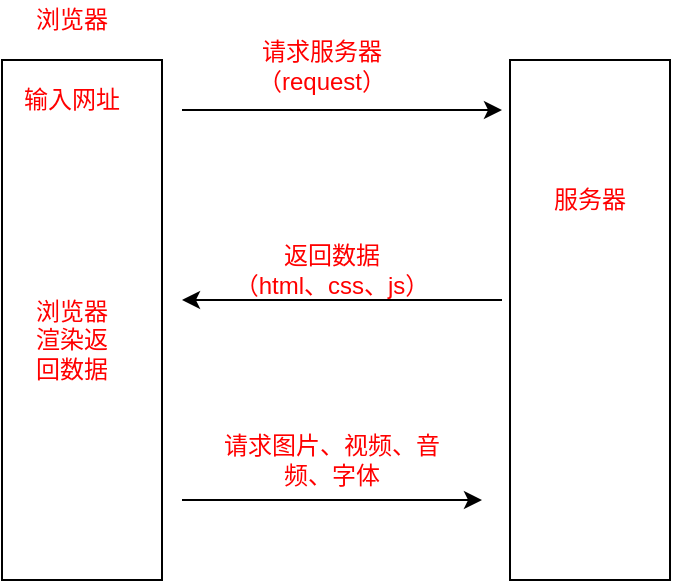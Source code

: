 <mxfile version="12.9.13" type="device"><diagram id="23QiZRaSBl1lnOnSOksm" name="第 1 页"><mxGraphModel dx="1086" dy="806" grid="1" gridSize="10" guides="1" tooltips="1" connect="1" arrows="1" fold="1" page="0" pageScale="1" pageWidth="827" pageHeight="1169" math="0" shadow="0"><root><mxCell id="0"/><mxCell id="1" parent="0"/><mxCell id="PV3dzvPeXQHeHDlQ2xGD-1" value="" style="rounded=0;whiteSpace=wrap;html=1;" parent="1" vertex="1"><mxGeometry x="193" y="305" width="80" height="260" as="geometry"/></mxCell><mxCell id="PV3dzvPeXQHeHDlQ2xGD-3" value="" style="rounded=0;whiteSpace=wrap;html=1;" parent="1" vertex="1"><mxGeometry x="447" y="305" width="80" height="260" as="geometry"/></mxCell><mxCell id="PV3dzvPeXQHeHDlQ2xGD-4" value="输入网址" style="text;html=1;strokeColor=none;fillColor=none;align=center;verticalAlign=middle;whiteSpace=wrap;rounded=0;fontColor=#FF0000;" parent="1" vertex="1"><mxGeometry x="203" y="315" width="50" height="20" as="geometry"/></mxCell><mxCell id="PV3dzvPeXQHeHDlQ2xGD-5" value="" style="endArrow=classic;html=1;fontColor=#FFB570;" parent="1" edge="1"><mxGeometry width="50" height="50" relative="1" as="geometry"><mxPoint x="283" y="330" as="sourcePoint"/><mxPoint x="443" y="330" as="targetPoint"/></mxGeometry></mxCell><mxCell id="PV3dzvPeXQHeHDlQ2xGD-6" value="请求服务器（request）" style="text;html=1;strokeColor=none;fillColor=none;align=center;verticalAlign=middle;whiteSpace=wrap;rounded=0;fontColor=#FF0000;" parent="1" vertex="1"><mxGeometry x="313" y="295" width="80" height="25" as="geometry"/></mxCell><mxCell id="PV3dzvPeXQHeHDlQ2xGD-7" value="" style="endArrow=classic;html=1;fontColor=#FFB570;" parent="1" edge="1"><mxGeometry width="50" height="50" relative="1" as="geometry"><mxPoint x="443" y="425" as="sourcePoint"/><mxPoint x="283" y="425" as="targetPoint"/></mxGeometry></mxCell><mxCell id="PV3dzvPeXQHeHDlQ2xGD-8" value="浏览器" style="text;html=1;strokeColor=none;fillColor=none;align=center;verticalAlign=middle;whiteSpace=wrap;rounded=0;fontColor=#FF0000;" parent="1" vertex="1"><mxGeometry x="208" y="275" width="40" height="20" as="geometry"/></mxCell><mxCell id="PV3dzvPeXQHeHDlQ2xGD-11" value="服务器" style="text;html=1;strokeColor=none;fillColor=none;align=center;verticalAlign=middle;whiteSpace=wrap;rounded=0;fontColor=#FF0000;" parent="1" vertex="1"><mxGeometry x="467" y="365" width="40" height="20" as="geometry"/></mxCell><mxCell id="PV3dzvPeXQHeHDlQ2xGD-12" value="返回数据&lt;br&gt;（html、css、js）" style="text;html=1;strokeColor=none;fillColor=none;align=center;verticalAlign=middle;whiteSpace=wrap;rounded=0;fontColor=#FF0000;" parent="1" vertex="1"><mxGeometry x="303" y="400" width="110" height="20" as="geometry"/></mxCell><mxCell id="PV3dzvPeXQHeHDlQ2xGD-14" value="浏览器渲染返回数据" style="text;html=1;strokeColor=none;fillColor=none;align=center;verticalAlign=middle;whiteSpace=wrap;rounded=0;fontColor=#FF0000;" parent="1" vertex="1"><mxGeometry x="208" y="435" width="40" height="20" as="geometry"/></mxCell><mxCell id="PV3dzvPeXQHeHDlQ2xGD-15" value="" style="endArrow=classic;html=1;fontColor=#FFB570;" parent="1" edge="1"><mxGeometry width="50" height="50" relative="1" as="geometry"><mxPoint x="283" y="525" as="sourcePoint"/><mxPoint x="433" y="525" as="targetPoint"/></mxGeometry></mxCell><mxCell id="PV3dzvPeXQHeHDlQ2xGD-16" value="请求图片、视频、音频、字体" style="text;html=1;strokeColor=none;fillColor=none;align=center;verticalAlign=middle;whiteSpace=wrap;rounded=0;fontColor=#FF0000;" parent="1" vertex="1"><mxGeometry x="298" y="495" width="120" height="20" as="geometry"/></mxCell></root></mxGraphModel></diagram></mxfile>